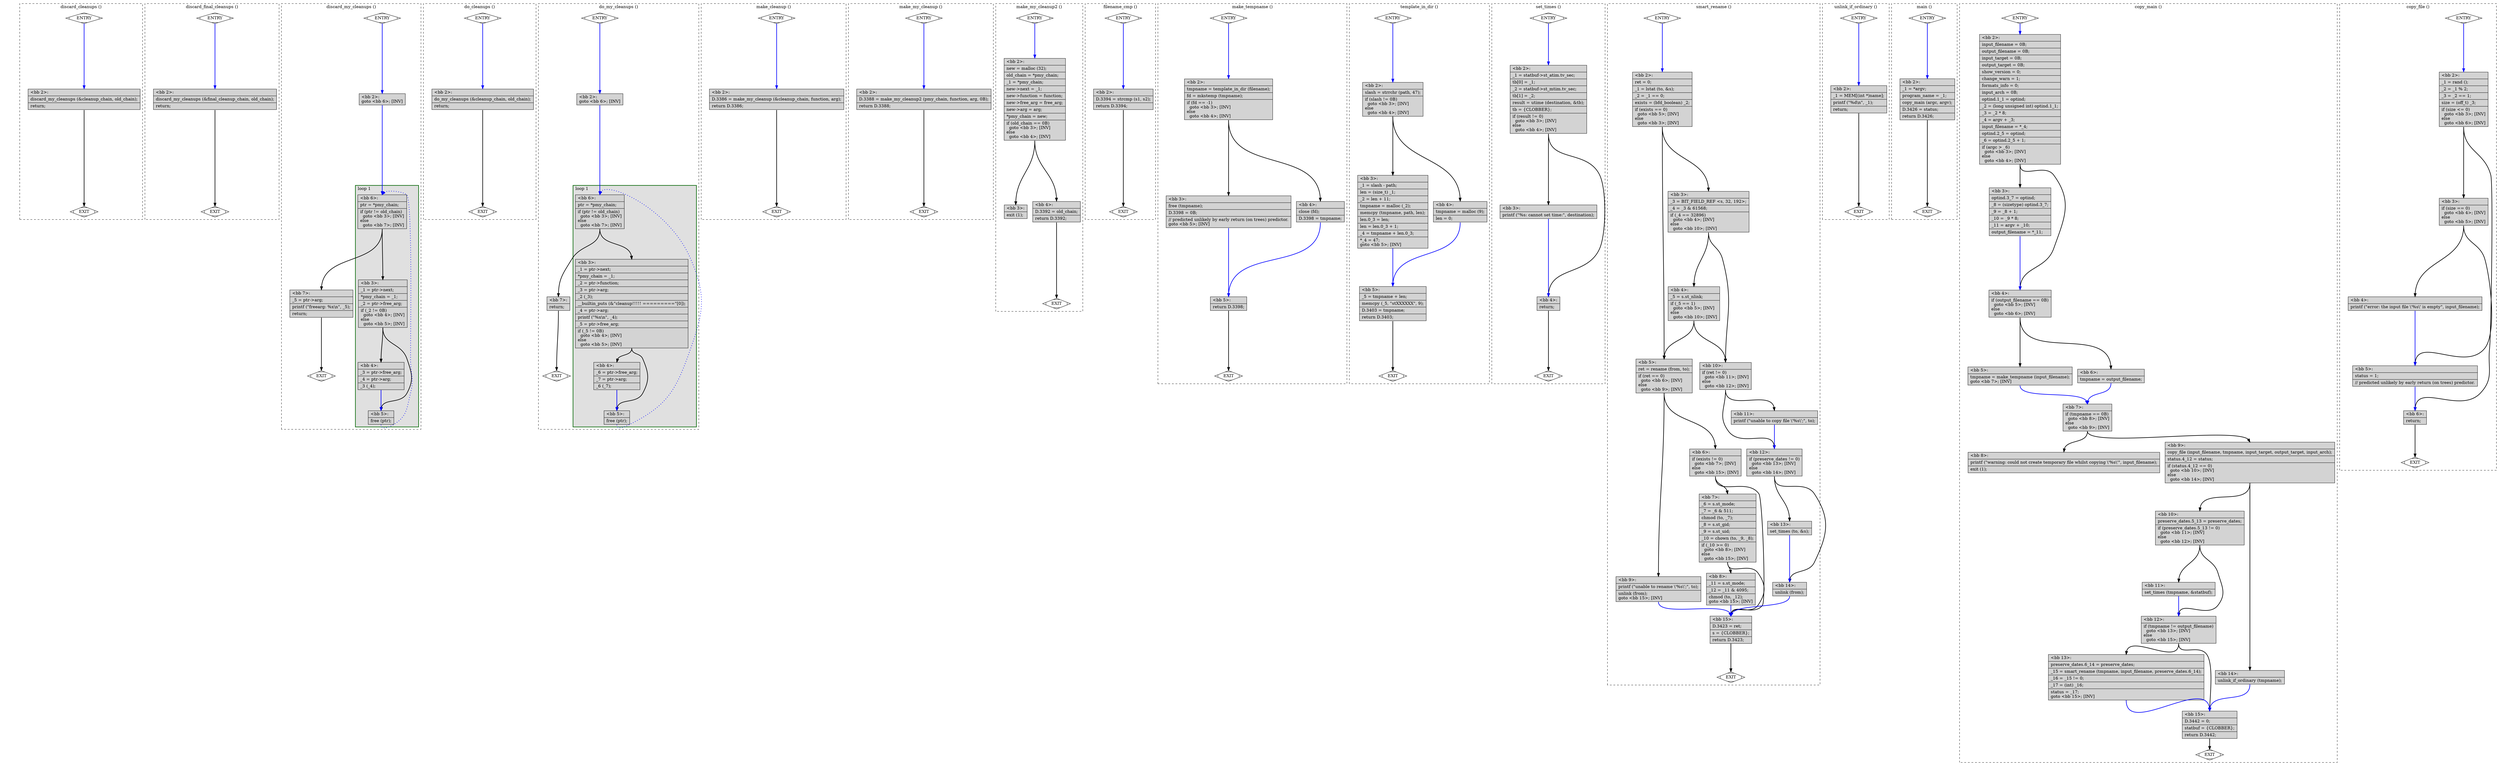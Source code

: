 digraph "test.o-binutils_leak_1.c.015t.cfg" {
overlap=false;
subgraph "cluster_discard_cleanups" {
	style="dashed";
	color="black";
	label="discard_cleanups ()";
	fn_22_basic_block_0 [shape=Mdiamond,style=filled,fillcolor=white,label="ENTRY"];

	fn_22_basic_block_1 [shape=Mdiamond,style=filled,fillcolor=white,label="EXIT"];

	fn_22_basic_block_2 [shape=record,style=filled,fillcolor=lightgrey,label="{\<bb\ 2\>:\l\
|discard_my_cleanups\ (&cleanup_chain,\ old_chain);\l\
|return;\l\
}"];

	fn_22_basic_block_0:s -> fn_22_basic_block_2:n [style="solid,bold",color=blue,weight=100,constraint=true];
	fn_22_basic_block_2:s -> fn_22_basic_block_1:n [style="solid,bold",color=black,weight=10,constraint=true];
	fn_22_basic_block_0:s -> fn_22_basic_block_1:n [style="invis",constraint=true];
}
subgraph "cluster_discard_final_cleanups" {
	style="dashed";
	color="black";
	label="discard_final_cleanups ()";
	fn_23_basic_block_0 [shape=Mdiamond,style=filled,fillcolor=white,label="ENTRY"];

	fn_23_basic_block_1 [shape=Mdiamond,style=filled,fillcolor=white,label="EXIT"];

	fn_23_basic_block_2 [shape=record,style=filled,fillcolor=lightgrey,label="{\<bb\ 2\>:\l\
|discard_my_cleanups\ (&final_cleanup_chain,\ old_chain);\l\
|return;\l\
}"];

	fn_23_basic_block_0:s -> fn_23_basic_block_2:n [style="solid,bold",color=blue,weight=100,constraint=true];
	fn_23_basic_block_2:s -> fn_23_basic_block_1:n [style="solid,bold",color=black,weight=10,constraint=true];
	fn_23_basic_block_0:s -> fn_23_basic_block_1:n [style="invis",constraint=true];
}
subgraph "cluster_discard_my_cleanups" {
	style="dashed";
	color="black";
	label="discard_my_cleanups ()";
	subgraph cluster_24_1 {
	style="filled";
	color="darkgreen";
	fillcolor="grey88";
	label="loop 1";
	labeljust=l;
	penwidth=2;
	fn_24_basic_block_6 [shape=record,style=filled,fillcolor=lightgrey,label="{\<bb\ 6\>:\l\
|ptr\ =\ *pmy_chain;\l\
|if\ (ptr\ !=\ old_chain)\l\
\ \ goto\ \<bb\ 3\>;\ [INV]\l\
else\l\
\ \ goto\ \<bb\ 7\>;\ [INV]\l\
}"];

	fn_24_basic_block_3 [shape=record,style=filled,fillcolor=lightgrey,label="{\<bb\ 3\>:\l\
|_1\ =\ ptr-\>next;\l\
|*pmy_chain\ =\ _1;\l\
|_2\ =\ ptr-\>free_arg;\l\
|if\ (_2\ !=\ 0B)\l\
\ \ goto\ \<bb\ 4\>;\ [INV]\l\
else\l\
\ \ goto\ \<bb\ 5\>;\ [INV]\l\
}"];

	fn_24_basic_block_4 [shape=record,style=filled,fillcolor=lightgrey,label="{\<bb\ 4\>:\l\
|_3\ =\ ptr-\>free_arg;\l\
|_4\ =\ ptr-\>arg;\l\
|_3\ (_4);\l\
}"];

	fn_24_basic_block_5 [shape=record,style=filled,fillcolor=lightgrey,label="{\<bb\ 5\>:\l\
|free\ (ptr);\l\
}"];

	}
	fn_24_basic_block_0 [shape=Mdiamond,style=filled,fillcolor=white,label="ENTRY"];

	fn_24_basic_block_1 [shape=Mdiamond,style=filled,fillcolor=white,label="EXIT"];

	fn_24_basic_block_2 [shape=record,style=filled,fillcolor=lightgrey,label="{\<bb\ 2\>:\l\
goto\ \<bb\ 6\>;\ [INV]\l\
}"];

	fn_24_basic_block_7 [shape=record,style=filled,fillcolor=lightgrey,label="{\<bb\ 7\>:\l\
|_5\ =\ ptr-\>arg;\l\
|printf\ (\"freearg:\ %x\\n\",\ _5);\l\
|return;\l\
}"];

	fn_24_basic_block_0:s -> fn_24_basic_block_2:n [style="solid,bold",color=blue,weight=100,constraint=true];
	fn_24_basic_block_2:s -> fn_24_basic_block_6:n [style="solid,bold",color=blue,weight=100,constraint=true];
	fn_24_basic_block_3:s -> fn_24_basic_block_4:n [style="solid,bold",color=black,weight=10,constraint=true];
	fn_24_basic_block_3:s -> fn_24_basic_block_5:n [style="solid,bold",color=black,weight=10,constraint=true];
	fn_24_basic_block_4:s -> fn_24_basic_block_5:n [style="solid,bold",color=blue,weight=100,constraint=true];
	fn_24_basic_block_5:s -> fn_24_basic_block_6:n [style="dotted,bold",color=blue,weight=10,constraint=false];
	fn_24_basic_block_6:s -> fn_24_basic_block_3:n [style="solid,bold",color=black,weight=10,constraint=true];
	fn_24_basic_block_6:s -> fn_24_basic_block_7:n [style="solid,bold",color=black,weight=10,constraint=true];
	fn_24_basic_block_7:s -> fn_24_basic_block_1:n [style="solid,bold",color=black,weight=10,constraint=true];
	fn_24_basic_block_0:s -> fn_24_basic_block_1:n [style="invis",constraint=true];
}
subgraph "cluster_do_cleanups" {
	style="dashed";
	color="black";
	label="do_cleanups ()";
	fn_26_basic_block_0 [shape=Mdiamond,style=filled,fillcolor=white,label="ENTRY"];

	fn_26_basic_block_1 [shape=Mdiamond,style=filled,fillcolor=white,label="EXIT"];

	fn_26_basic_block_2 [shape=record,style=filled,fillcolor=lightgrey,label="{\<bb\ 2\>:\l\
|do_my_cleanups\ (&cleanup_chain,\ old_chain);\l\
|return;\l\
}"];

	fn_26_basic_block_0:s -> fn_26_basic_block_2:n [style="solid,bold",color=blue,weight=100,constraint=true];
	fn_26_basic_block_2:s -> fn_26_basic_block_1:n [style="solid,bold",color=black,weight=10,constraint=true];
	fn_26_basic_block_0:s -> fn_26_basic_block_1:n [style="invis",constraint=true];
}
subgraph "cluster_do_my_cleanups" {
	style="dashed";
	color="black";
	label="do_my_cleanups ()";
	subgraph cluster_25_1 {
	style="filled";
	color="darkgreen";
	fillcolor="grey88";
	label="loop 1";
	labeljust=l;
	penwidth=2;
	fn_25_basic_block_6 [shape=record,style=filled,fillcolor=lightgrey,label="{\<bb\ 6\>:\l\
|ptr\ =\ *pmy_chain;\l\
|if\ (ptr\ !=\ old_chain)\l\
\ \ goto\ \<bb\ 3\>;\ [INV]\l\
else\l\
\ \ goto\ \<bb\ 7\>;\ [INV]\l\
}"];

	fn_25_basic_block_3 [shape=record,style=filled,fillcolor=lightgrey,label="{\<bb\ 3\>:\l\
|_1\ =\ ptr-\>next;\l\
|*pmy_chain\ =\ _1;\l\
|_2\ =\ ptr-\>function;\l\
|_3\ =\ ptr-\>arg;\l\
|_2\ (_3);\l\
|__builtin_puts\ (&\"cleanup!!!!!\ =========\"[0]);\l\
|_4\ =\ ptr-\>arg;\l\
|printf\ (\"%x\\n\",\ _4);\l\
|_5\ =\ ptr-\>free_arg;\l\
|if\ (_5\ !=\ 0B)\l\
\ \ goto\ \<bb\ 4\>;\ [INV]\l\
else\l\
\ \ goto\ \<bb\ 5\>;\ [INV]\l\
}"];

	fn_25_basic_block_4 [shape=record,style=filled,fillcolor=lightgrey,label="{\<bb\ 4\>:\l\
|_6\ =\ ptr-\>free_arg;\l\
|_7\ =\ ptr-\>arg;\l\
|_6\ (_7);\l\
}"];

	fn_25_basic_block_5 [shape=record,style=filled,fillcolor=lightgrey,label="{\<bb\ 5\>:\l\
|free\ (ptr);\l\
}"];

	}
	fn_25_basic_block_0 [shape=Mdiamond,style=filled,fillcolor=white,label="ENTRY"];

	fn_25_basic_block_1 [shape=Mdiamond,style=filled,fillcolor=white,label="EXIT"];

	fn_25_basic_block_2 [shape=record,style=filled,fillcolor=lightgrey,label="{\<bb\ 2\>:\l\
goto\ \<bb\ 6\>;\ [INV]\l\
}"];

	fn_25_basic_block_7 [shape=record,style=filled,fillcolor=lightgrey,label="{\<bb\ 7\>:\l\
|return;\l\
}"];

	fn_25_basic_block_0:s -> fn_25_basic_block_2:n [style="solid,bold",color=blue,weight=100,constraint=true];
	fn_25_basic_block_2:s -> fn_25_basic_block_6:n [style="solid,bold",color=blue,weight=100,constraint=true];
	fn_25_basic_block_3:s -> fn_25_basic_block_4:n [style="solid,bold",color=black,weight=10,constraint=true];
	fn_25_basic_block_3:s -> fn_25_basic_block_5:n [style="solid,bold",color=black,weight=10,constraint=true];
	fn_25_basic_block_4:s -> fn_25_basic_block_5:n [style="solid,bold",color=blue,weight=100,constraint=true];
	fn_25_basic_block_5:s -> fn_25_basic_block_6:n [style="dotted,bold",color=blue,weight=10,constraint=false];
	fn_25_basic_block_6:s -> fn_25_basic_block_3:n [style="solid,bold",color=black,weight=10,constraint=true];
	fn_25_basic_block_6:s -> fn_25_basic_block_7:n [style="solid,bold",color=black,weight=10,constraint=true];
	fn_25_basic_block_7:s -> fn_25_basic_block_1:n [style="solid,bold",color=black,weight=10,constraint=true];
	fn_25_basic_block_0:s -> fn_25_basic_block_1:n [style="invis",constraint=true];
}
subgraph "cluster_make_cleanup" {
	style="dashed";
	color="black";
	label="make_cleanup ()";
	fn_29_basic_block_0 [shape=Mdiamond,style=filled,fillcolor=white,label="ENTRY"];

	fn_29_basic_block_1 [shape=Mdiamond,style=filled,fillcolor=white,label="EXIT"];

	fn_29_basic_block_2 [shape=record,style=filled,fillcolor=lightgrey,label="{\<bb\ 2\>:\l\
|D.3386\ =\ make_my_cleanup\ (&cleanup_chain,\ function,\ arg);\l\
|return\ D.3386;\l\
}"];

	fn_29_basic_block_0:s -> fn_29_basic_block_2:n [style="solid,bold",color=blue,weight=100,constraint=true];
	fn_29_basic_block_2:s -> fn_29_basic_block_1:n [style="solid,bold",color=black,weight=10,constraint=true];
	fn_29_basic_block_0:s -> fn_29_basic_block_1:n [style="invis",constraint=true];
}
subgraph "cluster_make_my_cleanup" {
	style="dashed";
	color="black";
	label="make_my_cleanup ()";
	fn_28_basic_block_0 [shape=Mdiamond,style=filled,fillcolor=white,label="ENTRY"];

	fn_28_basic_block_1 [shape=Mdiamond,style=filled,fillcolor=white,label="EXIT"];

	fn_28_basic_block_2 [shape=record,style=filled,fillcolor=lightgrey,label="{\<bb\ 2\>:\l\
|D.3388\ =\ make_my_cleanup2\ (pmy_chain,\ function,\ arg,\ 0B);\l\
|return\ D.3388;\l\
}"];

	fn_28_basic_block_0:s -> fn_28_basic_block_2:n [style="solid,bold",color=blue,weight=100,constraint=true];
	fn_28_basic_block_2:s -> fn_28_basic_block_1:n [style="solid,bold",color=black,weight=10,constraint=true];
	fn_28_basic_block_0:s -> fn_28_basic_block_1:n [style="invis",constraint=true];
}
subgraph "cluster_make_my_cleanup2" {
	style="dashed";
	color="black";
	label="make_my_cleanup2 ()";
	fn_27_basic_block_0 [shape=Mdiamond,style=filled,fillcolor=white,label="ENTRY"];

	fn_27_basic_block_1 [shape=Mdiamond,style=filled,fillcolor=white,label="EXIT"];

	fn_27_basic_block_2 [shape=record,style=filled,fillcolor=lightgrey,label="{\<bb\ 2\>:\l\
|new\ =\ malloc\ (32);\l\
|old_chain\ =\ *pmy_chain;\l\
|_1\ =\ *pmy_chain;\l\
|new-\>next\ =\ _1;\l\
|new-\>function\ =\ function;\l\
|new-\>free_arg\ =\ free_arg;\l\
|new-\>arg\ =\ arg;\l\
|*pmy_chain\ =\ new;\l\
|if\ (old_chain\ ==\ 0B)\l\
\ \ goto\ \<bb\ 3\>;\ [INV]\l\
else\l\
\ \ goto\ \<bb\ 4\>;\ [INV]\l\
}"];

	fn_27_basic_block_3 [shape=record,style=filled,fillcolor=lightgrey,label="{\<bb\ 3\>:\l\
|exit\ (1);\l\
}"];

	fn_27_basic_block_4 [shape=record,style=filled,fillcolor=lightgrey,label="{\<bb\ 4\>:\l\
|D.3392\ =\ old_chain;\l\
|return\ D.3392;\l\
}"];

	fn_27_basic_block_0:s -> fn_27_basic_block_2:n [style="solid,bold",color=blue,weight=100,constraint=true];
	fn_27_basic_block_2:s -> fn_27_basic_block_3:n [style="solid,bold",color=black,weight=10,constraint=true];
	fn_27_basic_block_2:s -> fn_27_basic_block_4:n [style="solid,bold",color=black,weight=10,constraint=true];
	fn_27_basic_block_4:s -> fn_27_basic_block_1:n [style="solid,bold",color=black,weight=10,constraint=true];
	fn_27_basic_block_0:s -> fn_27_basic_block_1:n [style="invis",constraint=true];
}
subgraph "cluster_filename_cmp" {
	style="dashed";
	color="black";
	label="filename_cmp ()";
	fn_30_basic_block_0 [shape=Mdiamond,style=filled,fillcolor=white,label="ENTRY"];

	fn_30_basic_block_1 [shape=Mdiamond,style=filled,fillcolor=white,label="EXIT"];

	fn_30_basic_block_2 [shape=record,style=filled,fillcolor=lightgrey,label="{\<bb\ 2\>:\l\
|D.3394\ =\ strcmp\ (s1,\ s2);\l\
|return\ D.3394;\l\
}"];

	fn_30_basic_block_0:s -> fn_30_basic_block_2:n [style="solid,bold",color=blue,weight=100,constraint=true];
	fn_30_basic_block_2:s -> fn_30_basic_block_1:n [style="solid,bold",color=black,weight=10,constraint=true];
	fn_30_basic_block_0:s -> fn_30_basic_block_1:n [style="invis",constraint=true];
}
subgraph "cluster_make_tempname" {
	style="dashed";
	color="black";
	label="make_tempname ()";
	fn_32_basic_block_0 [shape=Mdiamond,style=filled,fillcolor=white,label="ENTRY"];

	fn_32_basic_block_1 [shape=Mdiamond,style=filled,fillcolor=white,label="EXIT"];

	fn_32_basic_block_2 [shape=record,style=filled,fillcolor=lightgrey,label="{\<bb\ 2\>:\l\
|tmpname\ =\ template_in_dir\ (filename);\l\
|fd\ =\ mkstemp\ (tmpname);\l\
|if\ (fd\ ==\ -1)\l\
\ \ goto\ \<bb\ 3\>;\ [INV]\l\
else\l\
\ \ goto\ \<bb\ 4\>;\ [INV]\l\
}"];

	fn_32_basic_block_3 [shape=record,style=filled,fillcolor=lightgrey,label="{\<bb\ 3\>:\l\
|free\ (tmpname);\l\
|D.3398\ =\ 0B;\l\
|//\ predicted\ unlikely\ by\ early\ return\ (on\ trees)\ predictor.\l\
goto\ \<bb\ 5\>;\ [INV]\l\
}"];

	fn_32_basic_block_4 [shape=record,style=filled,fillcolor=lightgrey,label="{\<bb\ 4\>:\l\
|close\ (fd);\l\
|D.3398\ =\ tmpname;\l\
}"];

	fn_32_basic_block_5 [shape=record,style=filled,fillcolor=lightgrey,label="{\<bb\ 5\>:\l\
|return\ D.3398;\l\
}"];

	fn_32_basic_block_0:s -> fn_32_basic_block_2:n [style="solid,bold",color=blue,weight=100,constraint=true];
	fn_32_basic_block_2:s -> fn_32_basic_block_3:n [style="solid,bold",color=black,weight=10,constraint=true];
	fn_32_basic_block_2:s -> fn_32_basic_block_4:n [style="solid,bold",color=black,weight=10,constraint=true];
	fn_32_basic_block_3:s -> fn_32_basic_block_5:n [style="solid,bold",color=blue,weight=100,constraint=true];
	fn_32_basic_block_4:s -> fn_32_basic_block_5:n [style="solid,bold",color=blue,weight=100,constraint=true];
	fn_32_basic_block_5:s -> fn_32_basic_block_1:n [style="solid,bold",color=black,weight=10,constraint=true];
	fn_32_basic_block_0:s -> fn_32_basic_block_1:n [style="invis",constraint=true];
}
subgraph "cluster_template_in_dir" {
	style="dashed";
	color="black";
	label="template_in_dir ()";
	fn_31_basic_block_0 [shape=Mdiamond,style=filled,fillcolor=white,label="ENTRY"];

	fn_31_basic_block_1 [shape=Mdiamond,style=filled,fillcolor=white,label="EXIT"];

	fn_31_basic_block_2 [shape=record,style=filled,fillcolor=lightgrey,label="{\<bb\ 2\>:\l\
|slash\ =\ strrchr\ (path,\ 47);\l\
|if\ (slash\ !=\ 0B)\l\
\ \ goto\ \<bb\ 3\>;\ [INV]\l\
else\l\
\ \ goto\ \<bb\ 4\>;\ [INV]\l\
}"];

	fn_31_basic_block_3 [shape=record,style=filled,fillcolor=lightgrey,label="{\<bb\ 3\>:\l\
|_1\ =\ slash\ -\ path;\l\
|len\ =\ (size_t)\ _1;\l\
|_2\ =\ len\ +\ 11;\l\
|tmpname\ =\ malloc\ (_2);\l\
|memcpy\ (tmpname,\ path,\ len);\l\
|len.0_3\ =\ len;\l\
|len\ =\ len.0_3\ +\ 1;\l\
|_4\ =\ tmpname\ +\ len.0_3;\l\
|*_4\ =\ 47;\l\
goto\ \<bb\ 5\>;\ [INV]\l\
}"];

	fn_31_basic_block_4 [shape=record,style=filled,fillcolor=lightgrey,label="{\<bb\ 4\>:\l\
|tmpname\ =\ malloc\ (9);\l\
|len\ =\ 0;\l\
}"];

	fn_31_basic_block_5 [shape=record,style=filled,fillcolor=lightgrey,label="{\<bb\ 5\>:\l\
|_5\ =\ tmpname\ +\ len;\l\
|memcpy\ (_5,\ \"stXXXXXX\",\ 9);\l\
|D.3403\ =\ tmpname;\l\
|return\ D.3403;\l\
}"];

	fn_31_basic_block_0:s -> fn_31_basic_block_2:n [style="solid,bold",color=blue,weight=100,constraint=true];
	fn_31_basic_block_2:s -> fn_31_basic_block_3:n [style="solid,bold",color=black,weight=10,constraint=true];
	fn_31_basic_block_2:s -> fn_31_basic_block_4:n [style="solid,bold",color=black,weight=10,constraint=true];
	fn_31_basic_block_3:s -> fn_31_basic_block_5:n [style="solid,bold",color=blue,weight=100,constraint=true];
	fn_31_basic_block_4:s -> fn_31_basic_block_5:n [style="solid,bold",color=blue,weight=100,constraint=true];
	fn_31_basic_block_5:s -> fn_31_basic_block_1:n [style="solid,bold",color=black,weight=10,constraint=true];
	fn_31_basic_block_0:s -> fn_31_basic_block_1:n [style="invis",constraint=true];
}
subgraph "cluster_set_times" {
	style="dashed";
	color="black";
	label="set_times ()";
	fn_33_basic_block_0 [shape=Mdiamond,style=filled,fillcolor=white,label="ENTRY"];

	fn_33_basic_block_1 [shape=Mdiamond,style=filled,fillcolor=white,label="EXIT"];

	fn_33_basic_block_2 [shape=record,style=filled,fillcolor=lightgrey,label="{\<bb\ 2\>:\l\
|_1\ =\ statbuf-\>st_atim.tv_sec;\l\
|tb[0]\ =\ _1;\l\
|_2\ =\ statbuf-\>st_mtim.tv_sec;\l\
|tb[1]\ =\ _2;\l\
|result\ =\ utime\ (destination,\ &tb);\l\
|tb\ =\ \{CLOBBER\};\l\
|if\ (result\ !=\ 0)\l\
\ \ goto\ \<bb\ 3\>;\ [INV]\l\
else\l\
\ \ goto\ \<bb\ 4\>;\ [INV]\l\
}"];

	fn_33_basic_block_3 [shape=record,style=filled,fillcolor=lightgrey,label="{\<bb\ 3\>:\l\
|printf\ (\"%s:\ cannot\ set\ time:\",\ destination);\l\
}"];

	fn_33_basic_block_4 [shape=record,style=filled,fillcolor=lightgrey,label="{\<bb\ 4\>:\l\
|return;\l\
}"];

	fn_33_basic_block_0:s -> fn_33_basic_block_2:n [style="solid,bold",color=blue,weight=100,constraint=true];
	fn_33_basic_block_2:s -> fn_33_basic_block_3:n [style="solid,bold",color=black,weight=10,constraint=true];
	fn_33_basic_block_2:s -> fn_33_basic_block_4:n [style="solid,bold",color=black,weight=10,constraint=true];
	fn_33_basic_block_3:s -> fn_33_basic_block_4:n [style="solid,bold",color=blue,weight=100,constraint=true];
	fn_33_basic_block_4:s -> fn_33_basic_block_1:n [style="solid,bold",color=black,weight=10,constraint=true];
	fn_33_basic_block_0:s -> fn_33_basic_block_1:n [style="invis",constraint=true];
}
subgraph "cluster_smart_rename" {
	style="dashed";
	color="black";
	label="smart_rename ()";
	fn_34_basic_block_0 [shape=Mdiamond,style=filled,fillcolor=white,label="ENTRY"];

	fn_34_basic_block_1 [shape=Mdiamond,style=filled,fillcolor=white,label="EXIT"];

	fn_34_basic_block_2 [shape=record,style=filled,fillcolor=lightgrey,label="{\<bb\ 2\>:\l\
|ret\ =\ 0;\l\
|_1\ =\ lstat\ (to,\ &s);\l\
|_2\ =\ _1\ ==\ 0;\l\
|exists\ =\ (bfd_boolean)\ _2;\l\
|if\ (exists\ ==\ 0)\l\
\ \ goto\ \<bb\ 5\>;\ [INV]\l\
else\l\
\ \ goto\ \<bb\ 3\>;\ [INV]\l\
}"];

	fn_34_basic_block_3 [shape=record,style=filled,fillcolor=lightgrey,label="{\<bb\ 3\>:\l\
|_3\ =\ BIT_FIELD_REF\ \<s,\ 32,\ 192\>;\l\
|_4\ =\ _3\ &\ 61568;\l\
|if\ (_4\ ==\ 32896)\l\
\ \ goto\ \<bb\ 4\>;\ [INV]\l\
else\l\
\ \ goto\ \<bb\ 10\>;\ [INV]\l\
}"];

	fn_34_basic_block_4 [shape=record,style=filled,fillcolor=lightgrey,label="{\<bb\ 4\>:\l\
|_5\ =\ s.st_nlink;\l\
|if\ (_5\ ==\ 1)\l\
\ \ goto\ \<bb\ 5\>;\ [INV]\l\
else\l\
\ \ goto\ \<bb\ 10\>;\ [INV]\l\
}"];

	fn_34_basic_block_5 [shape=record,style=filled,fillcolor=lightgrey,label="{\<bb\ 5\>:\l\
|ret\ =\ rename\ (from,\ to);\l\
|if\ (ret\ ==\ 0)\l\
\ \ goto\ \<bb\ 6\>;\ [INV]\l\
else\l\
\ \ goto\ \<bb\ 9\>;\ [INV]\l\
}"];

	fn_34_basic_block_6 [shape=record,style=filled,fillcolor=lightgrey,label="{\<bb\ 6\>:\l\
|if\ (exists\ !=\ 0)\l\
\ \ goto\ \<bb\ 7\>;\ [INV]\l\
else\l\
\ \ goto\ \<bb\ 15\>;\ [INV]\l\
}"];

	fn_34_basic_block_7 [shape=record,style=filled,fillcolor=lightgrey,label="{\<bb\ 7\>:\l\
|_6\ =\ s.st_mode;\l\
|_7\ =\ _6\ &\ 511;\l\
|chmod\ (to,\ _7);\l\
|_8\ =\ s.st_gid;\l\
|_9\ =\ s.st_uid;\l\
|_10\ =\ chown\ (to,\ _9,\ _8);\l\
|if\ (_10\ \>=\ 0)\l\
\ \ goto\ \<bb\ 8\>;\ [INV]\l\
else\l\
\ \ goto\ \<bb\ 15\>;\ [INV]\l\
}"];

	fn_34_basic_block_8 [shape=record,style=filled,fillcolor=lightgrey,label="{\<bb\ 8\>:\l\
|_11\ =\ s.st_mode;\l\
|_12\ =\ _11\ &\ 4095;\l\
|chmod\ (to,\ _12);\l\
goto\ \<bb\ 15\>;\ [INV]\l\
}"];

	fn_34_basic_block_9 [shape=record,style=filled,fillcolor=lightgrey,label="{\<bb\ 9\>:\l\
|printf\ (\"unable\ to\ rename\ \\'%s\\';\",\ to);\l\
|unlink\ (from);\l\
goto\ \<bb\ 15\>;\ [INV]\l\
}"];

	fn_34_basic_block_10 [shape=record,style=filled,fillcolor=lightgrey,label="{\<bb\ 10\>:\l\
|if\ (ret\ !=\ 0)\l\
\ \ goto\ \<bb\ 11\>;\ [INV]\l\
else\l\
\ \ goto\ \<bb\ 12\>;\ [INV]\l\
}"];

	fn_34_basic_block_11 [shape=record,style=filled,fillcolor=lightgrey,label="{\<bb\ 11\>:\l\
|printf\ (\"unable\ to\ copy\ file\ \\'%s\\';\",\ to);\l\
}"];

	fn_34_basic_block_12 [shape=record,style=filled,fillcolor=lightgrey,label="{\<bb\ 12\>:\l\
|if\ (preserve_dates\ !=\ 0)\l\
\ \ goto\ \<bb\ 13\>;\ [INV]\l\
else\l\
\ \ goto\ \<bb\ 14\>;\ [INV]\l\
}"];

	fn_34_basic_block_13 [shape=record,style=filled,fillcolor=lightgrey,label="{\<bb\ 13\>:\l\
|set_times\ (to,\ &s);\l\
}"];

	fn_34_basic_block_14 [shape=record,style=filled,fillcolor=lightgrey,label="{\<bb\ 14\>:\l\
|unlink\ (from);\l\
}"];

	fn_34_basic_block_15 [shape=record,style=filled,fillcolor=lightgrey,label="{\<bb\ 15\>:\l\
|D.3423\ =\ ret;\l\
|s\ =\ \{CLOBBER\};\l\
|return\ D.3423;\l\
}"];

	fn_34_basic_block_0:s -> fn_34_basic_block_2:n [style="solid,bold",color=blue,weight=100,constraint=true];
	fn_34_basic_block_2:s -> fn_34_basic_block_5:n [style="solid,bold",color=black,weight=10,constraint=true];
	fn_34_basic_block_2:s -> fn_34_basic_block_3:n [style="solid,bold",color=black,weight=10,constraint=true];
	fn_34_basic_block_3:s -> fn_34_basic_block_4:n [style="solid,bold",color=black,weight=10,constraint=true];
	fn_34_basic_block_3:s -> fn_34_basic_block_10:n [style="solid,bold",color=black,weight=10,constraint=true];
	fn_34_basic_block_4:s -> fn_34_basic_block_5:n [style="solid,bold",color=black,weight=10,constraint=true];
	fn_34_basic_block_4:s -> fn_34_basic_block_10:n [style="solid,bold",color=black,weight=10,constraint=true];
	fn_34_basic_block_5:s -> fn_34_basic_block_6:n [style="solid,bold",color=black,weight=10,constraint=true];
	fn_34_basic_block_5:s -> fn_34_basic_block_9:n [style="solid,bold",color=black,weight=10,constraint=true];
	fn_34_basic_block_6:s -> fn_34_basic_block_7:n [style="solid,bold",color=black,weight=10,constraint=true];
	fn_34_basic_block_6:s -> fn_34_basic_block_15:n [style="solid,bold",color=black,weight=10,constraint=true];
	fn_34_basic_block_7:s -> fn_34_basic_block_8:n [style="solid,bold",color=black,weight=10,constraint=true];
	fn_34_basic_block_7:s -> fn_34_basic_block_15:n [style="solid,bold",color=black,weight=10,constraint=true];
	fn_34_basic_block_8:s -> fn_34_basic_block_15:n [style="solid,bold",color=blue,weight=100,constraint=true];
	fn_34_basic_block_9:s -> fn_34_basic_block_15:n [style="solid,bold",color=blue,weight=100,constraint=true];
	fn_34_basic_block_10:s -> fn_34_basic_block_11:n [style="solid,bold",color=black,weight=10,constraint=true];
	fn_34_basic_block_10:s -> fn_34_basic_block_12:n [style="solid,bold",color=black,weight=10,constraint=true];
	fn_34_basic_block_11:s -> fn_34_basic_block_12:n [style="solid,bold",color=blue,weight=100,constraint=true];
	fn_34_basic_block_12:s -> fn_34_basic_block_13:n [style="solid,bold",color=black,weight=10,constraint=true];
	fn_34_basic_block_12:s -> fn_34_basic_block_14:n [style="solid,bold",color=black,weight=10,constraint=true];
	fn_34_basic_block_13:s -> fn_34_basic_block_14:n [style="solid,bold",color=blue,weight=100,constraint=true];
	fn_34_basic_block_14:s -> fn_34_basic_block_15:n [style="solid,bold",color=blue,weight=100,constraint=true];
	fn_34_basic_block_15:s -> fn_34_basic_block_1:n [style="solid,bold",color=black,weight=10,constraint=true];
	fn_34_basic_block_0:s -> fn_34_basic_block_1:n [style="invis",constraint=true];
}
subgraph "cluster_unlink_if_ordinary" {
	style="dashed";
	color="black";
	label="unlink_if_ordinary ()";
	fn_35_basic_block_0 [shape=Mdiamond,style=filled,fillcolor=white,label="ENTRY"];

	fn_35_basic_block_1 [shape=Mdiamond,style=filled,fillcolor=white,label="EXIT"];

	fn_35_basic_block_2 [shape=record,style=filled,fillcolor=lightgrey,label="{\<bb\ 2\>:\l\
|_1\ =\ MEM[(int\ *)name];\l\
|printf\ (\"%d\\n\",\ _1);\l\
|return;\l\
}"];

	fn_35_basic_block_0:s -> fn_35_basic_block_2:n [style="solid,bold",color=blue,weight=100,constraint=true];
	fn_35_basic_block_2:s -> fn_35_basic_block_1:n [style="solid,bold",color=black,weight=10,constraint=true];
	fn_35_basic_block_0:s -> fn_35_basic_block_1:n [style="invis",constraint=true];
}
subgraph "cluster_main" {
	style="dashed";
	color="black";
	label="main ()";
	fn_38_basic_block_0 [shape=Mdiamond,style=filled,fillcolor=white,label="ENTRY"];

	fn_38_basic_block_1 [shape=Mdiamond,style=filled,fillcolor=white,label="EXIT"];

	fn_38_basic_block_2 [shape=record,style=filled,fillcolor=lightgrey,label="{\<bb\ 2\>:\l\
|_1\ =\ *argv;\l\
|program_name\ =\ _1;\l\
|copy_main\ (argc,\ argv);\l\
|D.3426\ =\ status;\l\
|return\ D.3426;\l\
}"];

	fn_38_basic_block_0:s -> fn_38_basic_block_2:n [style="solid,bold",color=blue,weight=100,constraint=true];
	fn_38_basic_block_2:s -> fn_38_basic_block_1:n [style="solid,bold",color=black,weight=10,constraint=true];
	fn_38_basic_block_0:s -> fn_38_basic_block_1:n [style="invis",constraint=true];
}
subgraph "cluster_copy_main" {
	style="dashed";
	color="black";
	label="copy_main ()";
	fn_37_basic_block_0 [shape=Mdiamond,style=filled,fillcolor=white,label="ENTRY"];

	fn_37_basic_block_1 [shape=Mdiamond,style=filled,fillcolor=white,label="EXIT"];

	fn_37_basic_block_2 [shape=record,style=filled,fillcolor=lightgrey,label="{\<bb\ 2\>:\l\
|input_filename\ =\ 0B;\l\
|output_filename\ =\ 0B;\l\
|input_target\ =\ 0B;\l\
|output_target\ =\ 0B;\l\
|show_version\ =\ 0;\l\
|change_warn\ =\ 1;\l\
|formats_info\ =\ 0;\l\
|input_arch\ =\ 0B;\l\
|optind.1_1\ =\ optind;\l\
|_2\ =\ (long\ unsigned\ int)\ optind.1_1;\l\
|_3\ =\ _2\ *\ 8;\l\
|_4\ =\ argv\ +\ _3;\l\
|input_filename\ =\ *_4;\l\
|optind.2_5\ =\ optind;\l\
|_6\ =\ optind.2_5\ +\ 1;\l\
|if\ (argc\ \>\ _6)\l\
\ \ goto\ \<bb\ 3\>;\ [INV]\l\
else\l\
\ \ goto\ \<bb\ 4\>;\ [INV]\l\
}"];

	fn_37_basic_block_3 [shape=record,style=filled,fillcolor=lightgrey,label="{\<bb\ 3\>:\l\
|optind.3_7\ =\ optind;\l\
|_8\ =\ (sizetype)\ optind.3_7;\l\
|_9\ =\ _8\ +\ 1;\l\
|_10\ =\ _9\ *\ 8;\l\
|_11\ =\ argv\ +\ _10;\l\
|output_filename\ =\ *_11;\l\
}"];

	fn_37_basic_block_4 [shape=record,style=filled,fillcolor=lightgrey,label="{\<bb\ 4\>:\l\
|if\ (output_filename\ ==\ 0B)\l\
\ \ goto\ \<bb\ 5\>;\ [INV]\l\
else\l\
\ \ goto\ \<bb\ 6\>;\ [INV]\l\
}"];

	fn_37_basic_block_5 [shape=record,style=filled,fillcolor=lightgrey,label="{\<bb\ 5\>:\l\
|tmpname\ =\ make_tempname\ (input_filename);\l\
goto\ \<bb\ 7\>;\ [INV]\l\
}"];

	fn_37_basic_block_6 [shape=record,style=filled,fillcolor=lightgrey,label="{\<bb\ 6\>:\l\
|tmpname\ =\ output_filename;\l\
}"];

	fn_37_basic_block_7 [shape=record,style=filled,fillcolor=lightgrey,label="{\<bb\ 7\>:\l\
|if\ (tmpname\ ==\ 0B)\l\
\ \ goto\ \<bb\ 8\>;\ [INV]\l\
else\l\
\ \ goto\ \<bb\ 9\>;\ [INV]\l\
}"];

	fn_37_basic_block_8 [shape=record,style=filled,fillcolor=lightgrey,label="{\<bb\ 8\>:\l\
|printf\ (\"warning:\ could\ not\ create\ temporary\ file\ whilst\ copying\ \\'%s\\'\",\ input_filename);\l\
|exit\ (1);\l\
}"];

	fn_37_basic_block_9 [shape=record,style=filled,fillcolor=lightgrey,label="{\<bb\ 9\>:\l\
|copy_file\ (input_filename,\ tmpname,\ input_target,\ output_target,\ input_arch);\l\
|status.4_12\ =\ status;\l\
|if\ (status.4_12\ ==\ 0)\l\
\ \ goto\ \<bb\ 10\>;\ [INV]\l\
else\l\
\ \ goto\ \<bb\ 14\>;\ [INV]\l\
}"];

	fn_37_basic_block_10 [shape=record,style=filled,fillcolor=lightgrey,label="{\<bb\ 10\>:\l\
|preserve_dates.5_13\ =\ preserve_dates;\l\
|if\ (preserve_dates.5_13\ !=\ 0)\l\
\ \ goto\ \<bb\ 11\>;\ [INV]\l\
else\l\
\ \ goto\ \<bb\ 12\>;\ [INV]\l\
}"];

	fn_37_basic_block_11 [shape=record,style=filled,fillcolor=lightgrey,label="{\<bb\ 11\>:\l\
|set_times\ (tmpname,\ &statbuf);\l\
}"];

	fn_37_basic_block_12 [shape=record,style=filled,fillcolor=lightgrey,label="{\<bb\ 12\>:\l\
|if\ (tmpname\ !=\ output_filename)\l\
\ \ goto\ \<bb\ 13\>;\ [INV]\l\
else\l\
\ \ goto\ \<bb\ 15\>;\ [INV]\l\
}"];

	fn_37_basic_block_13 [shape=record,style=filled,fillcolor=lightgrey,label="{\<bb\ 13\>:\l\
|preserve_dates.6_14\ =\ preserve_dates;\l\
|_15\ =\ smart_rename\ (tmpname,\ input_filename,\ preserve_dates.6_14);\l\
|_16\ =\ _15\ !=\ 0;\l\
|_17\ =\ (int)\ _16;\l\
|status\ =\ _17;\l\
goto\ \<bb\ 15\>;\ [INV]\l\
}"];

	fn_37_basic_block_14 [shape=record,style=filled,fillcolor=lightgrey,label="{\<bb\ 14\>:\l\
|unlink_if_ordinary\ (tmpname);\l\
}"];

	fn_37_basic_block_15 [shape=record,style=filled,fillcolor=lightgrey,label="{\<bb\ 15\>:\l\
|D.3442\ =\ 0;\l\
|statbuf\ =\ \{CLOBBER\};\l\
|return\ D.3442;\l\
}"];

	fn_37_basic_block_0:s -> fn_37_basic_block_2:n [style="solid,bold",color=blue,weight=100,constraint=true];
	fn_37_basic_block_2:s -> fn_37_basic_block_3:n [style="solid,bold",color=black,weight=10,constraint=true];
	fn_37_basic_block_2:s -> fn_37_basic_block_4:n [style="solid,bold",color=black,weight=10,constraint=true];
	fn_37_basic_block_3:s -> fn_37_basic_block_4:n [style="solid,bold",color=blue,weight=100,constraint=true];
	fn_37_basic_block_4:s -> fn_37_basic_block_5:n [style="solid,bold",color=black,weight=10,constraint=true];
	fn_37_basic_block_4:s -> fn_37_basic_block_6:n [style="solid,bold",color=black,weight=10,constraint=true];
	fn_37_basic_block_5:s -> fn_37_basic_block_7:n [style="solid,bold",color=blue,weight=100,constraint=true];
	fn_37_basic_block_6:s -> fn_37_basic_block_7:n [style="solid,bold",color=blue,weight=100,constraint=true];
	fn_37_basic_block_7:s -> fn_37_basic_block_8:n [style="solid,bold",color=black,weight=10,constraint=true];
	fn_37_basic_block_7:s -> fn_37_basic_block_9:n [style="solid,bold",color=black,weight=10,constraint=true];
	fn_37_basic_block_9:s -> fn_37_basic_block_10:n [style="solid,bold",color=black,weight=10,constraint=true];
	fn_37_basic_block_9:s -> fn_37_basic_block_14:n [style="solid,bold",color=black,weight=10,constraint=true];
	fn_37_basic_block_10:s -> fn_37_basic_block_11:n [style="solid,bold",color=black,weight=10,constraint=true];
	fn_37_basic_block_10:s -> fn_37_basic_block_12:n [style="solid,bold",color=black,weight=10,constraint=true];
	fn_37_basic_block_11:s -> fn_37_basic_block_12:n [style="solid,bold",color=blue,weight=100,constraint=true];
	fn_37_basic_block_12:s -> fn_37_basic_block_13:n [style="solid,bold",color=black,weight=10,constraint=true];
	fn_37_basic_block_12:s -> fn_37_basic_block_15:n [style="solid,bold",color=black,weight=10,constraint=true];
	fn_37_basic_block_13:s -> fn_37_basic_block_15:n [style="solid,bold",color=blue,weight=100,constraint=true];
	fn_37_basic_block_14:s -> fn_37_basic_block_15:n [style="solid,bold",color=blue,weight=100,constraint=true];
	fn_37_basic_block_15:s -> fn_37_basic_block_1:n [style="solid,bold",color=black,weight=10,constraint=true];
	fn_37_basic_block_0:s -> fn_37_basic_block_1:n [style="invis",constraint=true];
}
subgraph "cluster_copy_file" {
	style="dashed";
	color="black";
	label="copy_file ()";
	fn_36_basic_block_0 [shape=Mdiamond,style=filled,fillcolor=white,label="ENTRY"];

	fn_36_basic_block_1 [shape=Mdiamond,style=filled,fillcolor=white,label="EXIT"];

	fn_36_basic_block_2 [shape=record,style=filled,fillcolor=lightgrey,label="{\<bb\ 2\>:\l\
|_1\ =\ rand\ ();\l\
|_2\ =\ _1\ %\ 2;\l\
|_3\ =\ _2\ ==\ 1;\l\
|size\ =\ (off_t)\ _3;\l\
|if\ (size\ \<=\ 0)\l\
\ \ goto\ \<bb\ 3\>;\ [INV]\l\
else\l\
\ \ goto\ \<bb\ 6\>;\ [INV]\l\
}"];

	fn_36_basic_block_3 [shape=record,style=filled,fillcolor=lightgrey,label="{\<bb\ 3\>:\l\
|if\ (size\ ==\ 0)\l\
\ \ goto\ \<bb\ 4\>;\ [INV]\l\
else\l\
\ \ goto\ \<bb\ 5\>;\ [INV]\l\
}"];

	fn_36_basic_block_4 [shape=record,style=filled,fillcolor=lightgrey,label="{\<bb\ 4\>:\l\
|printf\ (\"error:\ the\ input\ file\ \\'%s\\'\ is\ empty\",\ input_filename);\l\
}"];

	fn_36_basic_block_5 [shape=record,style=filled,fillcolor=lightgrey,label="{\<bb\ 5\>:\l\
|status\ =\ 1;\l\
|//\ predicted\ unlikely\ by\ early\ return\ (on\ trees)\ predictor.\l\
}"];

	fn_36_basic_block_6 [shape=record,style=filled,fillcolor=lightgrey,label="{\<bb\ 6\>:\l\
|return;\l\
}"];

	fn_36_basic_block_0:s -> fn_36_basic_block_2:n [style="solid,bold",color=blue,weight=100,constraint=true];
	fn_36_basic_block_2:s -> fn_36_basic_block_3:n [style="solid,bold",color=black,weight=10,constraint=true];
	fn_36_basic_block_2:s -> fn_36_basic_block_6:n [style="solid,bold",color=black,weight=10,constraint=true];
	fn_36_basic_block_3:s -> fn_36_basic_block_4:n [style="solid,bold",color=black,weight=10,constraint=true];
	fn_36_basic_block_3:s -> fn_36_basic_block_5:n [style="solid,bold",color=black,weight=10,constraint=true];
	fn_36_basic_block_4:s -> fn_36_basic_block_5:n [style="solid,bold",color=blue,weight=100,constraint=true];
	fn_36_basic_block_5:s -> fn_36_basic_block_6:n [style="solid,bold",color=blue,weight=100,constraint=true];
	fn_36_basic_block_6:s -> fn_36_basic_block_1:n [style="solid,bold",color=black,weight=10,constraint=true];
	fn_36_basic_block_0:s -> fn_36_basic_block_1:n [style="invis",constraint=true];
}
}
